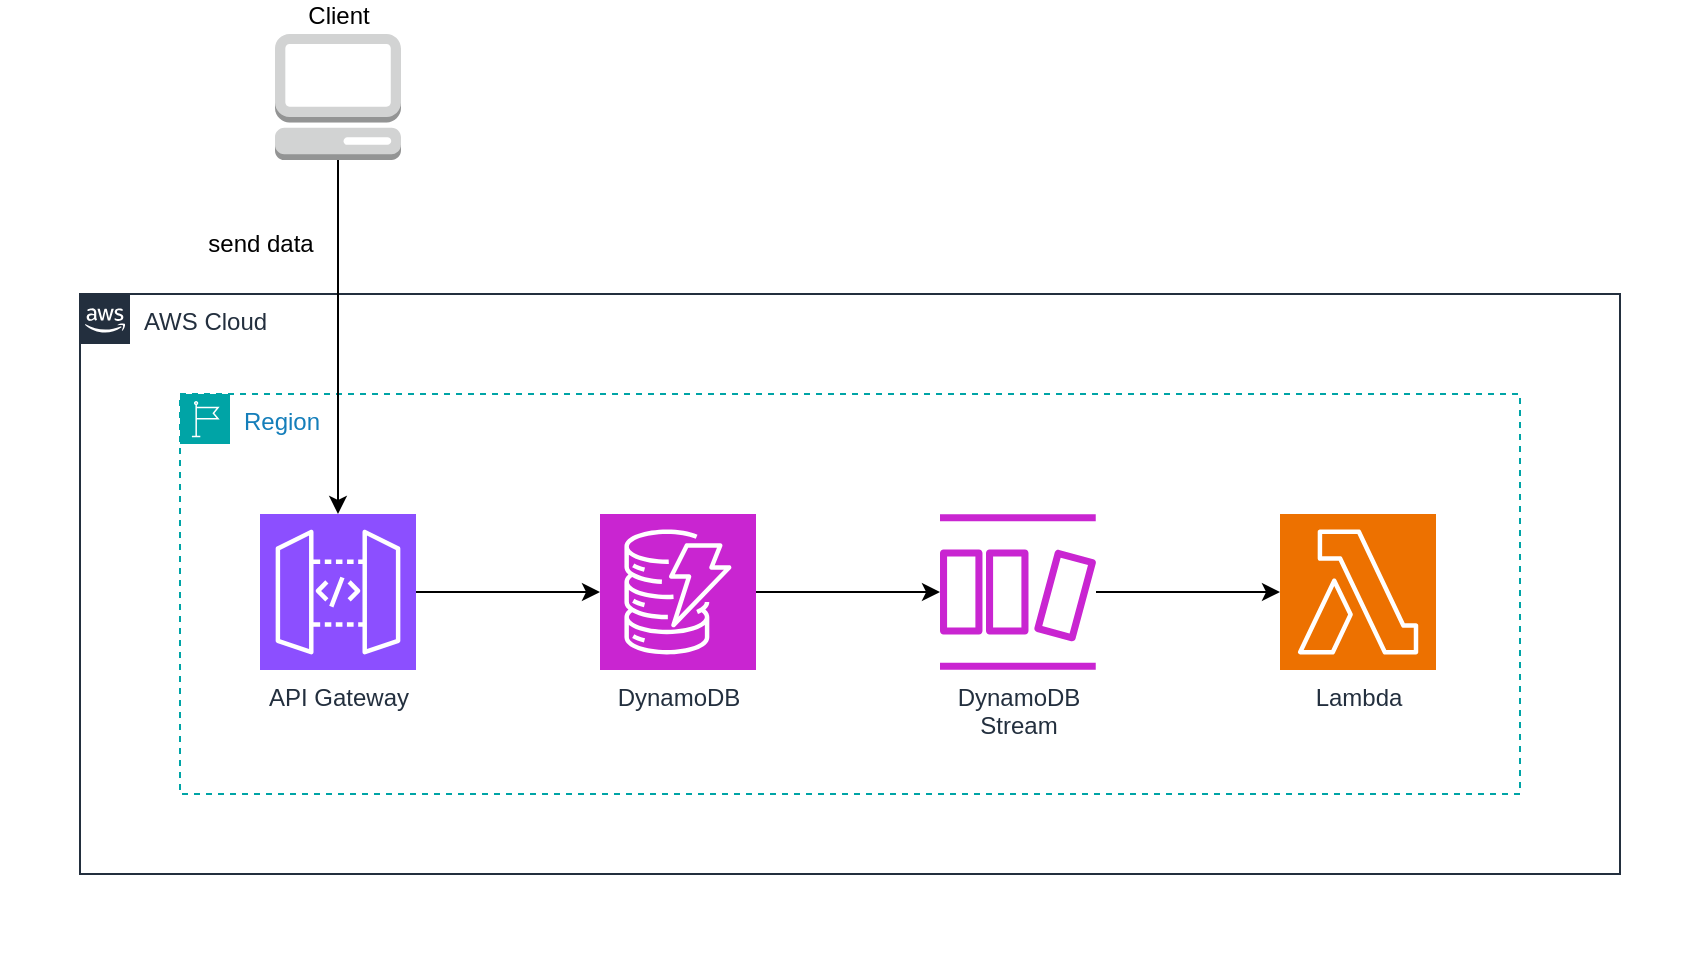 <mxfile version="24.7.5">
  <diagram name="Page-1" id="PH3Yej0j-8zJna7-X2Mj">
    <mxGraphModel dx="1023" dy="871" grid="1" gridSize="10" guides="1" tooltips="1" connect="1" arrows="1" fold="1" page="1" pageScale="1" pageWidth="1169" pageHeight="1654" math="0" shadow="0">
      <root>
        <mxCell id="0" />
        <mxCell id="1" parent="0" />
        <mxCell id="CWp2dovDSTTnuANM7c7Q-1" style="edgeStyle=orthogonalEdgeStyle;rounded=0;orthogonalLoop=1;jettySize=auto;html=1;" parent="1" source="CWp2dovDSTTnuANM7c7Q-2" target="CWp2dovDSTTnuANM7c7Q-4" edge="1">
          <mxGeometry relative="1" as="geometry" />
        </mxCell>
        <mxCell id="CWp2dovDSTTnuANM7c7Q-2" value="API Gateway" style="sketch=0;points=[[0,0,0],[0.25,0,0],[0.5,0,0],[0.75,0,0],[1,0,0],[0,1,0],[0.25,1,0],[0.5,1,0],[0.75,1,0],[1,1,0],[0,0.25,0],[0,0.5,0],[0,0.75,0],[1,0.25,0],[1,0.5,0],[1,0.75,0]];outlineConnect=0;fontColor=#232F3E;fillColor=#8C4FFF;strokeColor=#ffffff;dashed=0;verticalLabelPosition=bottom;verticalAlign=top;align=center;html=1;fontSize=12;fontStyle=0;aspect=fixed;shape=mxgraph.aws4.resourceIcon;resIcon=mxgraph.aws4.api_gateway;" parent="1" vertex="1">
          <mxGeometry x="130" y="550" width="78" height="78" as="geometry" />
        </mxCell>
        <mxCell id="CWp2dovDSTTnuANM7c7Q-3" style="edgeStyle=orthogonalEdgeStyle;rounded=0;orthogonalLoop=1;jettySize=auto;html=1;" parent="1" source="CWp2dovDSTTnuANM7c7Q-4" target="CWp2dovDSTTnuANM7c7Q-6" edge="1">
          <mxGeometry relative="1" as="geometry" />
        </mxCell>
        <mxCell id="CWp2dovDSTTnuANM7c7Q-4" value="DynamoDB" style="sketch=0;points=[[0,0,0],[0.25,0,0],[0.5,0,0],[0.75,0,0],[1,0,0],[0,1,0],[0.25,1,0],[0.5,1,0],[0.75,1,0],[1,1,0],[0,0.25,0],[0,0.5,0],[0,0.75,0],[1,0.25,0],[1,0.5,0],[1,0.75,0]];outlineConnect=0;fontColor=#232F3E;fillColor=#C925D1;strokeColor=#ffffff;dashed=0;verticalLabelPosition=bottom;verticalAlign=top;align=center;html=1;fontSize=12;fontStyle=0;aspect=fixed;shape=mxgraph.aws4.resourceIcon;resIcon=mxgraph.aws4.dynamodb;" parent="1" vertex="1">
          <mxGeometry x="300" y="550" width="78" height="78" as="geometry" />
        </mxCell>
        <mxCell id="CWp2dovDSTTnuANM7c7Q-5" style="edgeStyle=orthogonalEdgeStyle;rounded=0;orthogonalLoop=1;jettySize=auto;html=1;" parent="1" source="CWp2dovDSTTnuANM7c7Q-6" target="CWp2dovDSTTnuANM7c7Q-9" edge="1">
          <mxGeometry relative="1" as="geometry" />
        </mxCell>
        <mxCell id="CWp2dovDSTTnuANM7c7Q-6" value="DynamoDB&lt;div&gt;Stream&lt;/div&gt;" style="sketch=0;outlineConnect=0;fontColor=#232F3E;gradientColor=none;fillColor=#C925D1;strokeColor=none;dashed=0;verticalLabelPosition=bottom;verticalAlign=top;align=center;html=1;fontSize=12;fontStyle=0;aspect=fixed;pointerEvents=1;shape=mxgraph.aws4.dynamodb_stream;" parent="1" vertex="1">
          <mxGeometry x="470" y="550" width="78" height="78" as="geometry" />
        </mxCell>
        <mxCell id="CWp2dovDSTTnuANM7c7Q-9" value="Lambda" style="sketch=0;points=[[0,0,0],[0.25,0,0],[0.5,0,0],[0.75,0,0],[1,0,0],[0,1,0],[0.25,1,0],[0.5,1,0],[0.75,1,0],[1,1,0],[0,0.25,0],[0,0.5,0],[0,0.75,0],[1,0.25,0],[1,0.5,0],[1,0.75,0]];outlineConnect=0;fontColor=#232F3E;fillColor=#ED7100;strokeColor=#ffffff;dashed=0;verticalLabelPosition=bottom;verticalAlign=top;align=center;html=1;fontSize=12;fontStyle=0;aspect=fixed;shape=mxgraph.aws4.resourceIcon;resIcon=mxgraph.aws4.lambda;" parent="1" vertex="1">
          <mxGeometry x="640" y="550" width="78" height="78" as="geometry" />
        </mxCell>
        <mxCell id="CWp2dovDSTTnuANM7c7Q-13" value="AWS Cloud" style="points=[[0,0],[0.25,0],[0.5,0],[0.75,0],[1,0],[1,0.25],[1,0.5],[1,0.75],[1,1],[0.75,1],[0.5,1],[0.25,1],[0,1],[0,0.75],[0,0.5],[0,0.25]];outlineConnect=0;gradientColor=none;html=1;whiteSpace=wrap;fontSize=12;fontStyle=0;container=1;pointerEvents=0;collapsible=0;recursiveResize=0;shape=mxgraph.aws4.group;grIcon=mxgraph.aws4.group_aws_cloud_alt;strokeColor=#232F3E;fillColor=none;verticalAlign=top;align=left;spacingLeft=30;fontColor=#232F3E;dashed=0;" parent="1" vertex="1">
          <mxGeometry x="40" y="440" width="770" height="290" as="geometry" />
        </mxCell>
        <mxCell id="CWp2dovDSTTnuANM7c7Q-14" value="Region" style="points=[[0,0],[0.25,0],[0.5,0],[0.75,0],[1,0],[1,0.25],[1,0.5],[1,0.75],[1,1],[0.75,1],[0.5,1],[0.25,1],[0,1],[0,0.75],[0,0.5],[0,0.25]];outlineConnect=0;gradientColor=none;html=1;whiteSpace=wrap;fontSize=12;fontStyle=0;container=1;pointerEvents=0;collapsible=0;recursiveResize=0;shape=mxgraph.aws4.group;grIcon=mxgraph.aws4.group_region;strokeColor=#00A4A6;fillColor=none;verticalAlign=top;align=left;spacingLeft=30;fontColor=#147EBA;dashed=1;" parent="1" vertex="1">
          <mxGeometry x="90" y="490" width="670" height="200" as="geometry" />
        </mxCell>
        <mxCell id="bF3hL9kLlsbfNLmldepP-2" style="edgeStyle=orthogonalEdgeStyle;rounded=0;orthogonalLoop=1;jettySize=auto;html=1;" parent="1" source="bF3hL9kLlsbfNLmldepP-1" target="CWp2dovDSTTnuANM7c7Q-2" edge="1">
          <mxGeometry relative="1" as="geometry" />
        </mxCell>
        <mxCell id="bF3hL9kLlsbfNLmldepP-1" value="Client" style="outlineConnect=0;dashed=0;verticalLabelPosition=top;verticalAlign=bottom;align=center;html=1;shape=mxgraph.aws3.management_console;fillColor=#D2D3D3;gradientColor=none;labelPosition=center;" parent="1" vertex="1">
          <mxGeometry x="137.5" y="310" width="63" height="63" as="geometry" />
        </mxCell>
        <mxCell id="bF3hL9kLlsbfNLmldepP-3" value="send data" style="text;html=1;align=center;verticalAlign=middle;resizable=0;points=[];autosize=1;strokeColor=none;fillColor=none;" parent="1" vertex="1">
          <mxGeometry x="90" y="400" width="80" height="30" as="geometry" />
        </mxCell>
        <mxCell id="yMO9MmxNXVL3I9gRy14j-1" value="" style="rounded=0;whiteSpace=wrap;html=1;strokeColor=none;" parent="1" vertex="1">
          <mxGeometry y="568" width="20" height="60" as="geometry" />
        </mxCell>
        <mxCell id="yMO9MmxNXVL3I9gRy14j-2" value="" style="rounded=0;whiteSpace=wrap;html=1;strokeColor=none;" parent="1" vertex="1">
          <mxGeometry x="360" y="750" width="140" height="20" as="geometry" />
        </mxCell>
        <mxCell id="MmxzoPtS4BaAIHOPdfs6-1" value="" style="rounded=0;whiteSpace=wrap;html=1;strokeColor=none;" vertex="1" parent="1">
          <mxGeometry x="820" y="568" width="20" height="60" as="geometry" />
        </mxCell>
      </root>
    </mxGraphModel>
  </diagram>
</mxfile>
